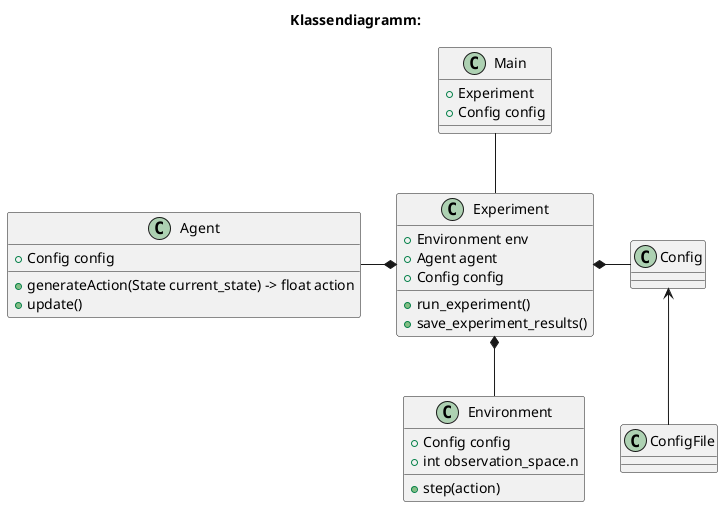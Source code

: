 @startuml
allowmixing

title Klassendiagramm:

/' Define the class details'/

/' ############################## Logic Package ########################'/

    class Main{
        +Experiment
        +Config config
    }

    class Experiment{
        +Environment env
        +Agent agent
        +Config config
        +run_experiment()
        +save_experiment_results()
    }

    class Environment {
        +Config config
        +int observation_space.n
        +step(action)
    }

    class Agent {
        +Config config
        +generateAction(State current_state) -> float action
        +update()
    }


/' ############################## Connections ########################'/

Main -- Experiment

/' Model'/

Experiment *-r-  Config
Experiment *-l-  Agent
Experiment *--  Environment

Config <-- ConfigFile


@enduml
